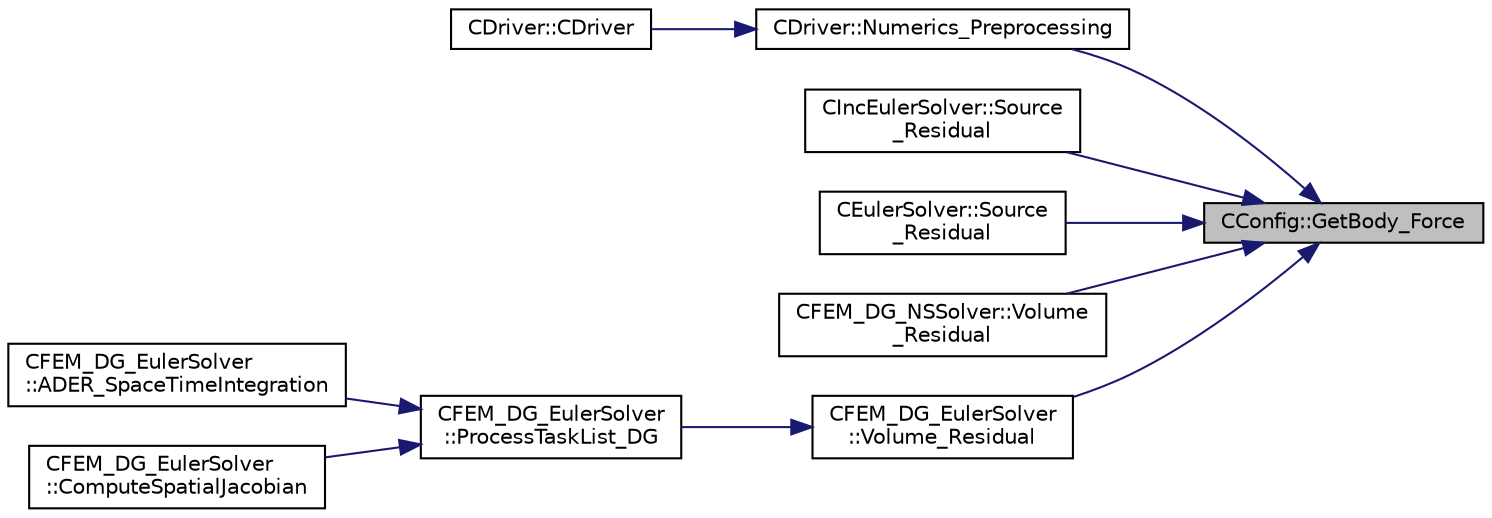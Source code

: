 digraph "CConfig::GetBody_Force"
{
 // LATEX_PDF_SIZE
  edge [fontname="Helvetica",fontsize="10",labelfontname="Helvetica",labelfontsize="10"];
  node [fontname="Helvetica",fontsize="10",shape=record];
  rankdir="RL";
  Node1 [label="CConfig::GetBody_Force",height=0.2,width=0.4,color="black", fillcolor="grey75", style="filled", fontcolor="black",tooltip="Get information about the body force."];
  Node1 -> Node2 [dir="back",color="midnightblue",fontsize="10",style="solid",fontname="Helvetica"];
  Node2 [label="CDriver::Numerics_Preprocessing",height=0.2,width=0.4,color="black", fillcolor="white", style="filled",URL="$classCDriver.html#a03e4eacdeaca8db04159d40fe5295831",tooltip="Definition and allocation of all solver classes."];
  Node2 -> Node3 [dir="back",color="midnightblue",fontsize="10",style="solid",fontname="Helvetica"];
  Node3 [label="CDriver::CDriver",height=0.2,width=0.4,color="black", fillcolor="white", style="filled",URL="$classCDriver.html#a3fca4a013a6efa9bbb38fe78a86b5f3d",tooltip="Constructor of the class."];
  Node1 -> Node4 [dir="back",color="midnightblue",fontsize="10",style="solid",fontname="Helvetica"];
  Node4 [label="CIncEulerSolver::Source\l_Residual",height=0.2,width=0.4,color="black", fillcolor="white", style="filled",URL="$classCIncEulerSolver.html#a5f9ced3a85731749b16d6f1bac9460f6",tooltip="Source term integration."];
  Node1 -> Node5 [dir="back",color="midnightblue",fontsize="10",style="solid",fontname="Helvetica"];
  Node5 [label="CEulerSolver::Source\l_Residual",height=0.2,width=0.4,color="black", fillcolor="white", style="filled",URL="$classCEulerSolver.html#a3173ebda0dc28e9fc17ced219fc60e9a",tooltip="Source term integration."];
  Node1 -> Node6 [dir="back",color="midnightblue",fontsize="10",style="solid",fontname="Helvetica"];
  Node6 [label="CFEM_DG_NSSolver::Volume\l_Residual",height=0.2,width=0.4,color="black", fillcolor="white", style="filled",URL="$classCFEM__DG__NSSolver.html#ace5ac45857734f2e764b4072249e5c2d",tooltip="Compute the volume contributions to the spatial residual."];
  Node1 -> Node7 [dir="back",color="midnightblue",fontsize="10",style="solid",fontname="Helvetica"];
  Node7 [label="CFEM_DG_EulerSolver\l::Volume_Residual",height=0.2,width=0.4,color="black", fillcolor="white", style="filled",URL="$classCFEM__DG__EulerSolver.html#ae6c2fff0649a4d8fd723ee9776778003",tooltip="Compute the volume contributions to the spatial residual. It is a virtual function,..."];
  Node7 -> Node8 [dir="back",color="midnightblue",fontsize="10",style="solid",fontname="Helvetica"];
  Node8 [label="CFEM_DG_EulerSolver\l::ProcessTaskList_DG",height=0.2,width=0.4,color="black", fillcolor="white", style="filled",URL="$classCFEM__DG__EulerSolver.html#ae807ca68b2d465020b63d617d54e339a",tooltip="Function, which processes the list of tasks to be executed by the DG solver."];
  Node8 -> Node9 [dir="back",color="midnightblue",fontsize="10",style="solid",fontname="Helvetica"];
  Node9 [label="CFEM_DG_EulerSolver\l::ADER_SpaceTimeIntegration",height=0.2,width=0.4,color="black", fillcolor="white", style="filled",URL="$classCFEM__DG__EulerSolver.html#a0fe3772f40c29248f26fb08fa215af4e",tooltip="Function, to carry out the space time integration for ADER with time accurate local time stepping."];
  Node8 -> Node10 [dir="back",color="midnightblue",fontsize="10",style="solid",fontname="Helvetica"];
  Node10 [label="CFEM_DG_EulerSolver\l::ComputeSpatialJacobian",height=0.2,width=0.4,color="black", fillcolor="white", style="filled",URL="$classCFEM__DG__EulerSolver.html#a370cb798d700bb080b52ec22834f78da",tooltip="Function, which controls the computation of the spatial Jacobian."];
}
